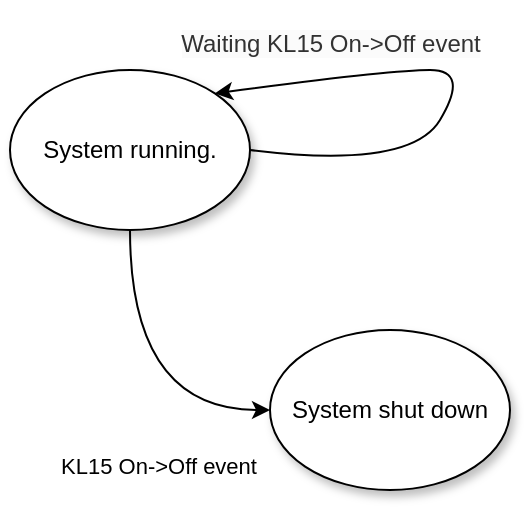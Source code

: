 <mxfile version="20.8.23" type="github">
  <diagram id="kgpKYQtTHZ0yAKxKKP6v" name="Page-1">
    <mxGraphModel dx="573" dy="553" grid="1" gridSize="10" guides="1" tooltips="1" connect="1" arrows="1" fold="1" page="1" pageScale="1" pageWidth="850" pageHeight="1100" math="0" shadow="0">
      <root>
        <mxCell id="0" />
        <mxCell id="1" parent="0" />
        <mxCell id="nlKvLJYl5tcjkjAq7JBs-9" style="edgeStyle=orthogonalEdgeStyle;curved=1;sketch=0;orthogonalLoop=1;jettySize=auto;html=1;exitX=0.5;exitY=1;exitDx=0;exitDy=0;entryX=0;entryY=0.5;entryDx=0;entryDy=0;" edge="1" parent="1" source="nlKvLJYl5tcjkjAq7JBs-1" target="nlKvLJYl5tcjkjAq7JBs-7">
          <mxGeometry relative="1" as="geometry" />
        </mxCell>
        <mxCell id="nlKvLJYl5tcjkjAq7JBs-10" value="&lt;br style=&quot;border-color: var(--border-color);&quot;&gt;KL15 On-&amp;gt;Off event" style="edgeLabel;html=1;align=center;verticalAlign=middle;resizable=0;points=[];" vertex="1" connectable="0" parent="nlKvLJYl5tcjkjAq7JBs-9">
          <mxGeometry x="-0.182" y="14" relative="1" as="geometry">
            <mxPoint y="45" as="offset" />
          </mxGeometry>
        </mxCell>
        <mxCell id="nlKvLJYl5tcjkjAq7JBs-1" value="System running." style="ellipse;whiteSpace=wrap;html=1;shadow=1;" vertex="1" parent="1">
          <mxGeometry x="210" y="70" width="120" height="80" as="geometry" />
        </mxCell>
        <mxCell id="nlKvLJYl5tcjkjAq7JBs-5" value="&lt;br&gt;&lt;span style=&quot;color: rgb(0, 0, 0); font-family: Helvetica; font-size: 12px; font-style: normal; font-variant-ligatures: normal; font-variant-caps: normal; font-weight: 400; letter-spacing: normal; orphans: 2; text-align: center; text-indent: 0px; text-transform: none; widows: 2; word-spacing: 0px; -webkit-text-stroke-width: 0px; background-color: rgb(251, 251, 251); text-decoration-thickness: initial; text-decoration-style: initial; text-decoration-color: initial; float: none; display: inline !important;&quot;&gt;Waiting KL15 On-&amp;gt;Off event&lt;/span&gt;&lt;br&gt;" style="endArrow=classic;html=1;sketch=0;exitX=1;exitY=0.5;exitDx=0;exitDy=0;entryX=1;entryY=0;entryDx=0;entryDy=0;spacing=0;textOpacity=80;curved=1;" edge="1" parent="1" source="nlKvLJYl5tcjkjAq7JBs-1" target="nlKvLJYl5tcjkjAq7JBs-1">
          <mxGeometry x="0.541" y="-24" width="50" height="50" relative="1" as="geometry">
            <mxPoint x="340" y="90" as="sourcePoint" />
            <mxPoint x="300" y="70" as="targetPoint" />
            <Array as="points">
              <mxPoint x="410" y="120" />
              <mxPoint x="440" y="70" />
              <mxPoint x="400" y="70" />
            </Array>
            <mxPoint as="offset" />
          </mxGeometry>
        </mxCell>
        <mxCell id="nlKvLJYl5tcjkjAq7JBs-7" value="System shut down" style="ellipse;whiteSpace=wrap;html=1;shadow=1;sketch=0;" vertex="1" parent="1">
          <mxGeometry x="340" y="200" width="120" height="80" as="geometry" />
        </mxCell>
      </root>
    </mxGraphModel>
  </diagram>
</mxfile>
